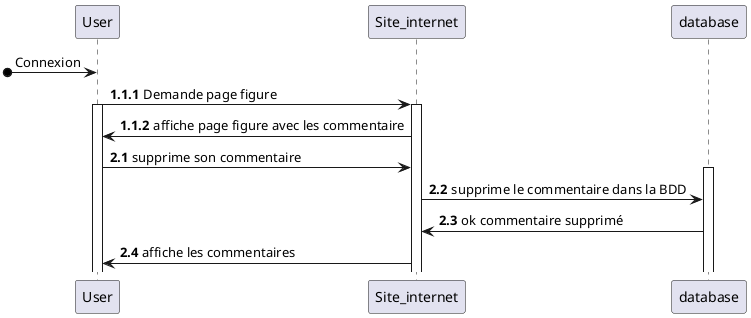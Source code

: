 @startuml
'https://plantuml.com/sequence-diagram


[o-> User: Connexion

autonumber 1.1.1
User -> Site_internet: Demande page figure
activate User
activate Site_internet
Site_internet-> User: affiche page figure avec les commentaire

autonumber 2.1
User->Site_internet: supprime son commentaire
activate database
Site_internet -> database : supprime le commentaire dans la BDD
database->Site_internet: ok commentaire supprimé

Site_internet -> User: affiche les commentaires
@enduml